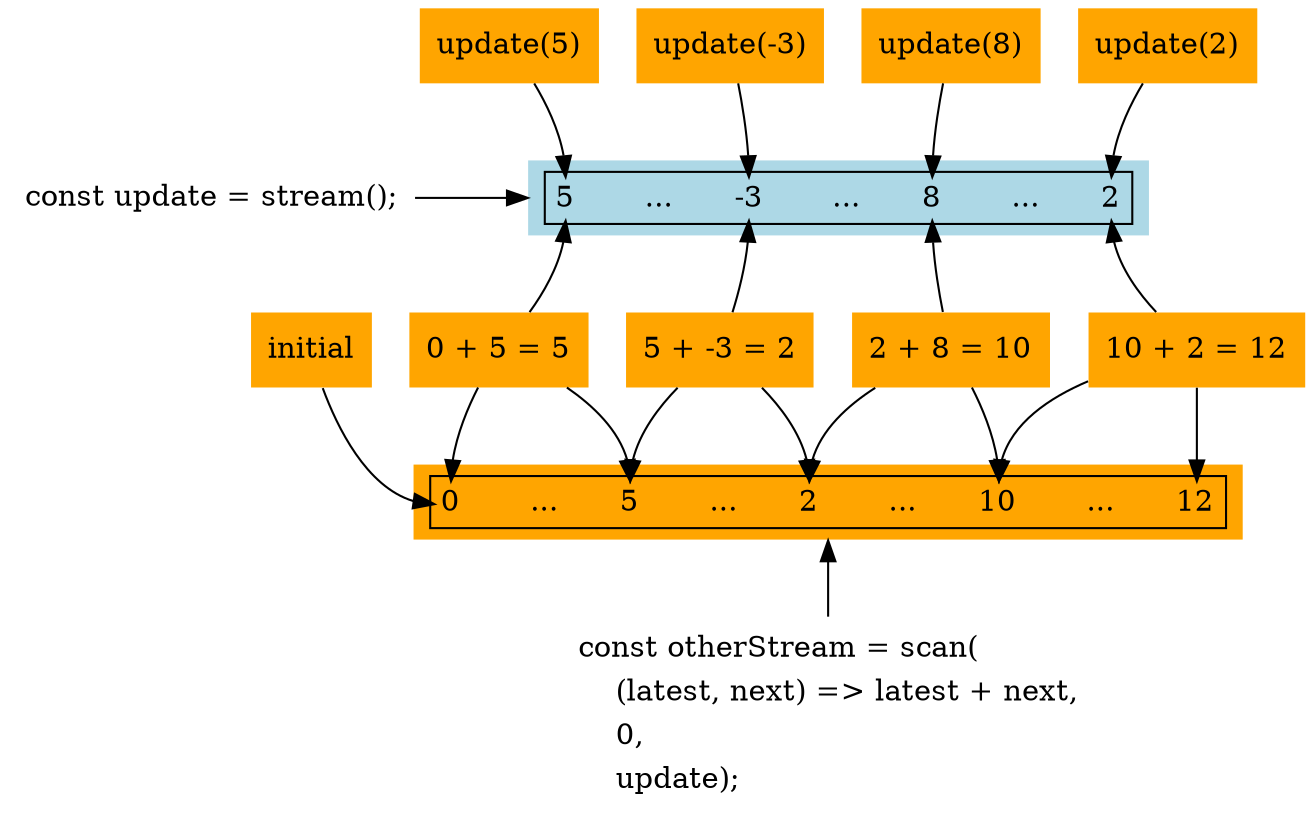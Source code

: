 digraph meiosisdocs {
  stream [shape="none", label="const update = stream();"]

  updateplus1 [shape="none", style="filled", fillcolor="orange", label="update(5)"]
  updateplus3 [shape="none", style="filled", fillcolor="orange", label="update(-3)"]
  updateplus4 [shape="none", style="filled", fillcolor="orange", label="update(8)"]
  updateplus2 [shape="none", style="filled", fillcolor="orange", label="update(2)"]

  thestream [shape="plaintext", style="filled", fillcolor="lightblue", label=<
    <table border="1">
      <tr>
        <td port="plusone" border="0">5</td>
        <td border="0">&nbsp;&nbsp;&nbsp;&nbsp;&nbsp;&nbsp;...&nbsp;&nbsp;&nbsp;&nbsp;&nbsp;</td>
        <td port="plusthree" border="0">-3</td>
        <td border="0">&nbsp;&nbsp;&nbsp;&nbsp;&nbsp;&nbsp;...&nbsp;&nbsp;&nbsp;&nbsp;&nbsp;</td>
        <td port="plusfour" border="0">8</td>
        <td border="0">&nbsp;&nbsp;&nbsp;&nbsp;&nbsp;&nbsp;...&nbsp;&nbsp;&nbsp;&nbsp;&nbsp;</td>
        <td port="plustwo" border="0">2</td>
      </tr>
    </table>
  >]

  scan [shape="plaintext", label=<
    <table border="0">
      <tr>
        <td align='left'>const otherStream = scan(</td>
      </tr>
      <tr>
        <td align='left'>    (latest, next) =&gt; latest + next,</td>
      </tr>
      <tr>
        <td align='left'>    0,</td>
      </tr>
      <tr>
        <td align='left'>    update);</td>
      </tr>
    </table>
  >]

  thescanstream [shape="plaintext", style="filled", fillcolor="orange", label=<
    <table border="1">
      <tr>
        <td border="0" port="initial">0</td>
        <td border="0">&nbsp;&nbsp;&nbsp;&nbsp;&nbsp;&nbsp;...&nbsp;&nbsp;&nbsp;&nbsp;&nbsp;</td>
        <td border="0" port="one">5</td>
        <td border="0">&nbsp;&nbsp;&nbsp;&nbsp;&nbsp;&nbsp;...&nbsp;&nbsp;&nbsp;&nbsp;&nbsp;</td>
        <td border="0" port="four">2</td>
        <td border="0">&nbsp;&nbsp;&nbsp;&nbsp;&nbsp;&nbsp;...&nbsp;&nbsp;&nbsp;&nbsp;&nbsp;</td>
        <td border="0" port="eight">10</td>
        <td border="0">&nbsp;&nbsp;&nbsp;&nbsp;&nbsp;&nbsp;...&nbsp;&nbsp;&nbsp;&nbsp;&nbsp;</td>
        <td border="0" port="ten">12</td>
      </tr>
    </table>
  >]

  scan0 [shape="none", style="filled", fillcolor="orange", label="initial"]
  scan1 [shape="none", style="filled", fillcolor="orange", label="0 + 5 = 5"]
  scan2 [shape="none", style="filled", fillcolor="orange", label="5 + -3 = 2"]
  scan3 [shape="none", style="filled", fillcolor="orange", label="2 + 8 = 10"]
  scan4 [shape="none", style="filled", fillcolor="orange", label="10 + 2 = 12"]

  updateplus1 -> thestream:plusone
  updateplus3 -> thestream:plusthree
  updateplus4 -> thestream:plusfour
  updateplus2 -> thestream:plustwo
  stream -> thestream [label="        "]

  thescanstream -> scan [dir="back"]

  scan0 -> thescanstream:initial
  scan1 -> thescanstream:one
  scan2 -> thescanstream:four
  scan3 -> thescanstream:eight
  scan4 -> thescanstream:ten

  scan1 -> thescanstream:initial
  scan2 -> thescanstream:one
  scan3 -> thescanstream:four
  scan4 -> thescanstream:eight

  thestream:plusone -> scan1 [dir="back"]
  thestream:plusthree -> scan2 [dir="back"]
  thestream:plusfour -> scan3 [dir="back"]
  thestream:plustwo -> scan4 [dir="back"]

  {rank="same"; stream thestream}
}
